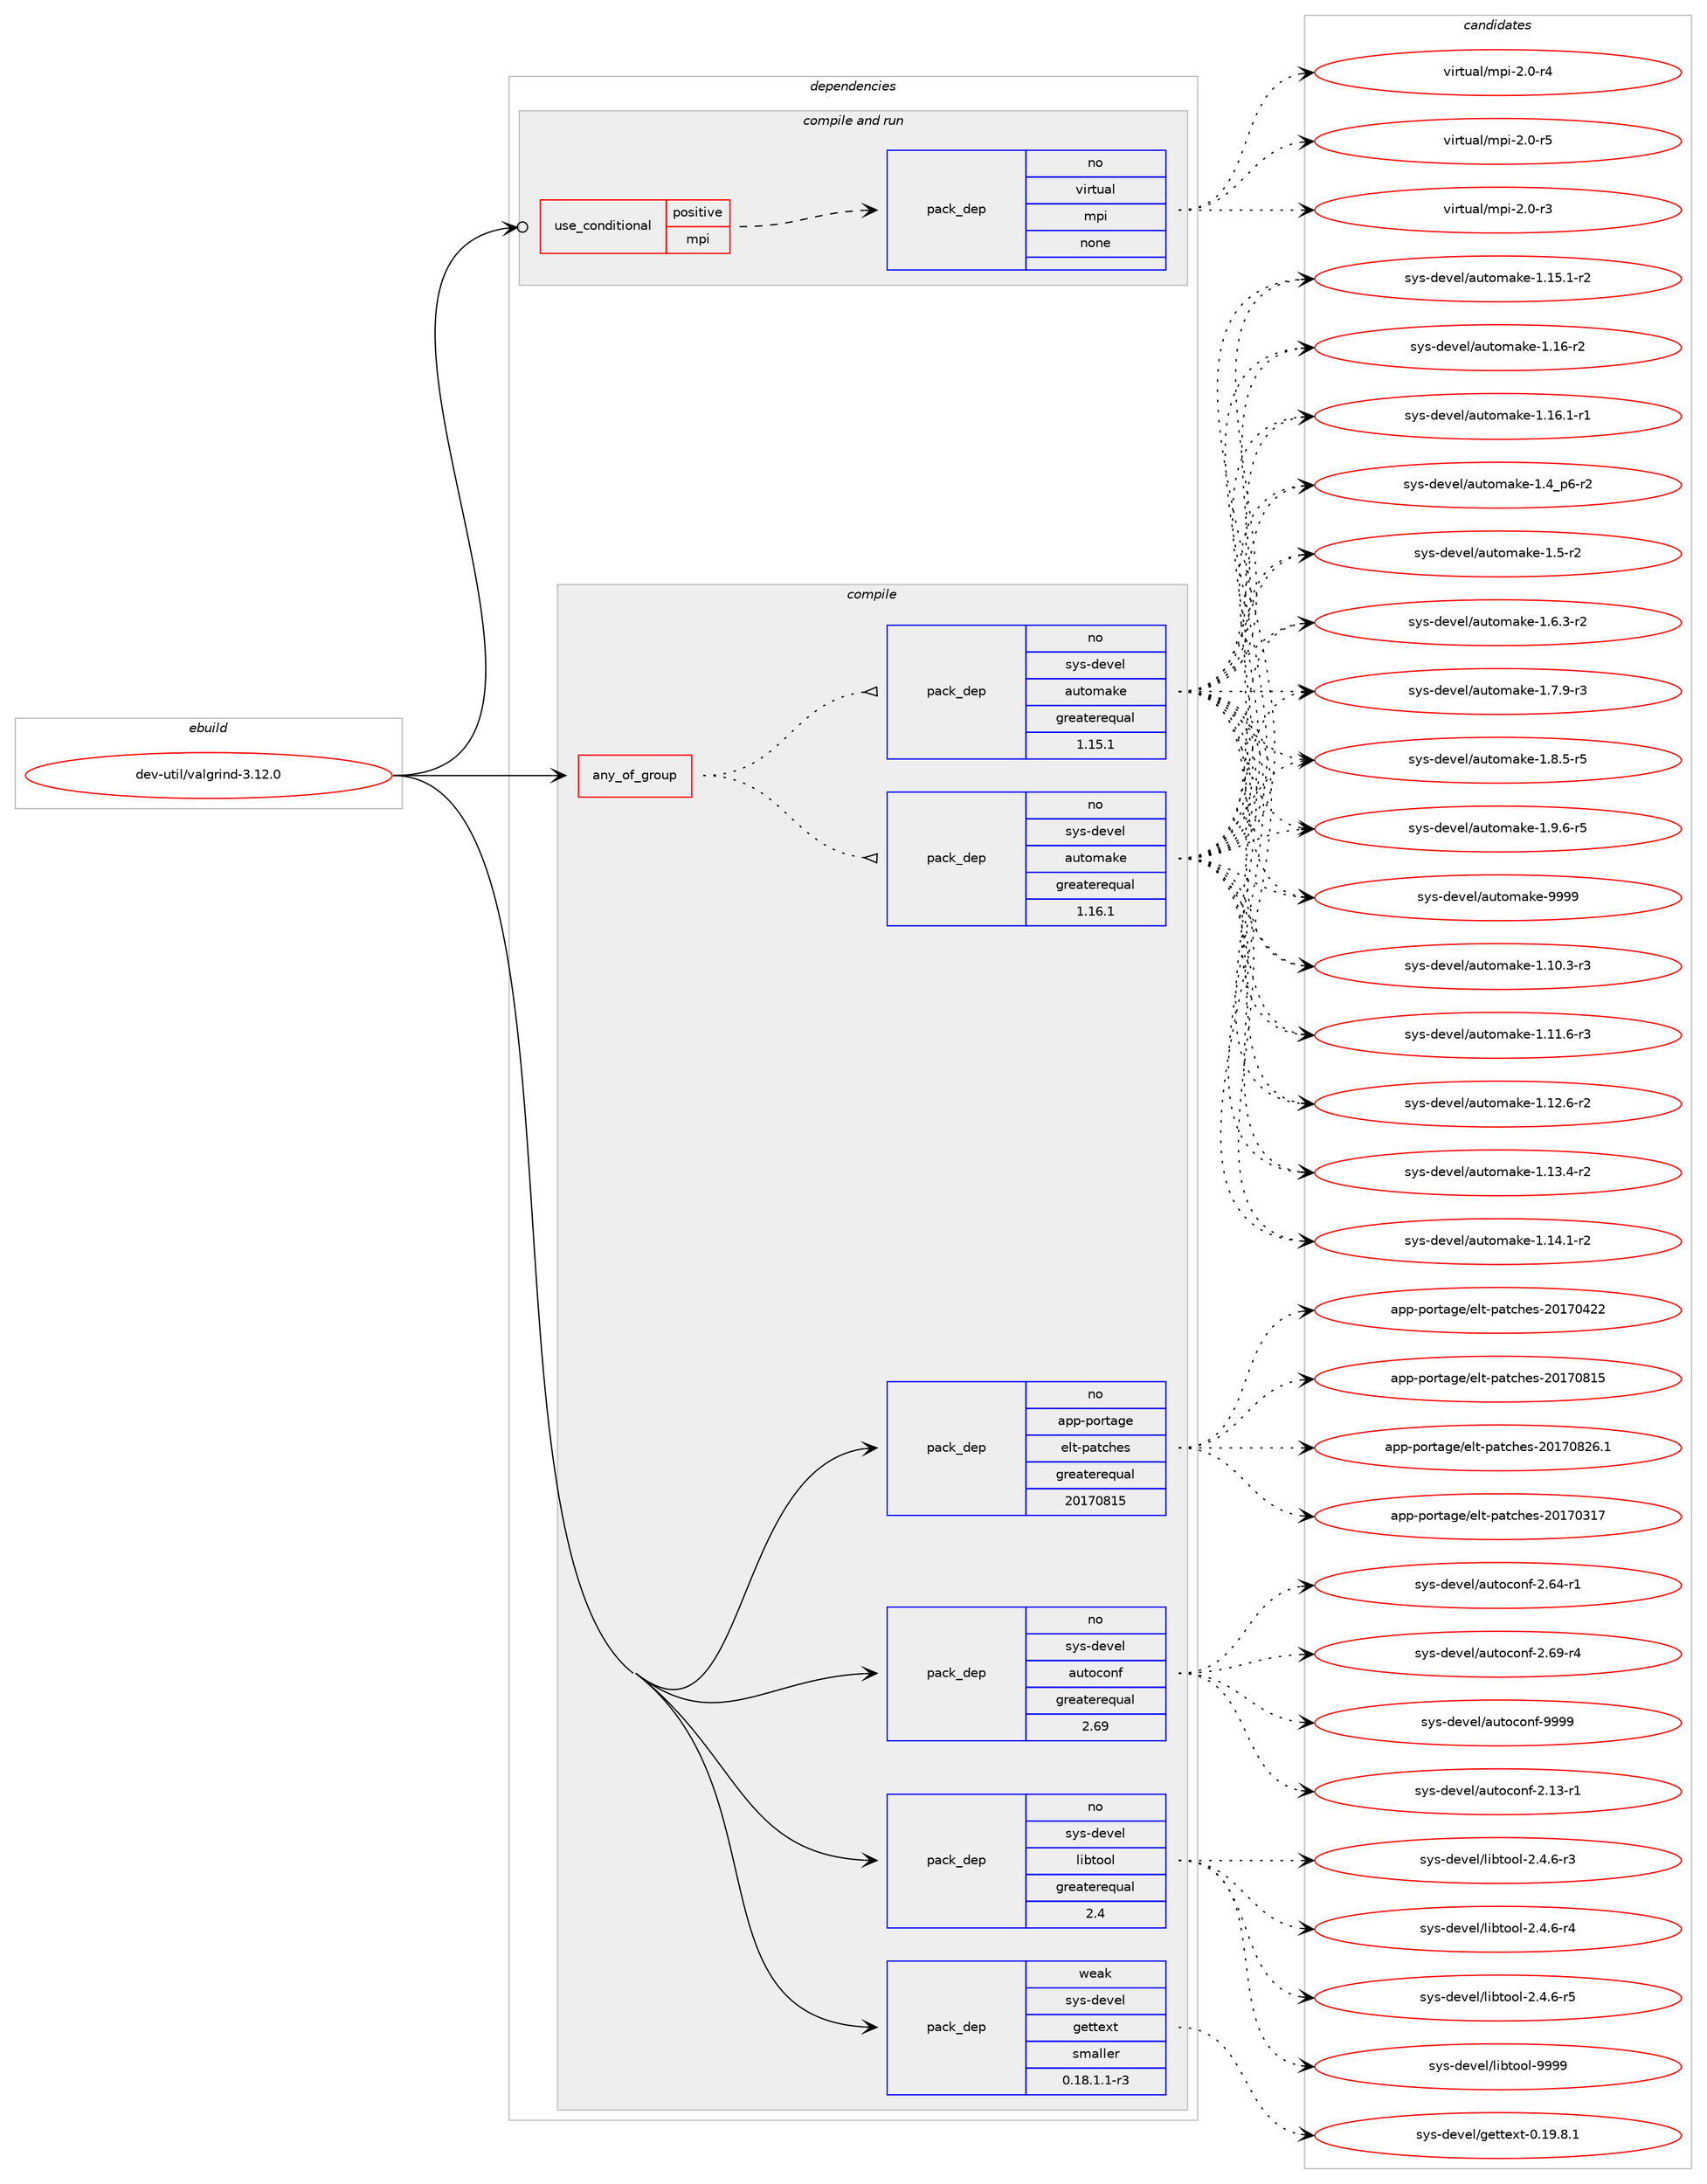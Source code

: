 digraph prolog {

# *************
# Graph options
# *************

newrank=true;
concentrate=true;
compound=true;
graph [rankdir=LR,fontname=Helvetica,fontsize=10,ranksep=1.5];#, ranksep=2.5, nodesep=0.2];
edge  [arrowhead=vee];
node  [fontname=Helvetica,fontsize=10];

# **********
# The ebuild
# **********

subgraph cluster_leftcol {
color=gray;
rank=same;
label=<<i>ebuild</i>>;
id [label="dev-util/valgrind-3.12.0", color=red, width=4, href="../dev-util/valgrind-3.12.0.svg"];
}

# ****************
# The dependencies
# ****************

subgraph cluster_midcol {
color=gray;
label=<<i>dependencies</i>>;
subgraph cluster_compile {
fillcolor="#eeeeee";
style=filled;
label=<<i>compile</i>>;
subgraph any23134 {
dependency1549728 [label=<<TABLE BORDER="0" CELLBORDER="1" CELLSPACING="0" CELLPADDING="4"><TR><TD CELLPADDING="10">any_of_group</TD></TR></TABLE>>, shape=none, color=red];subgraph pack1100796 {
dependency1549729 [label=<<TABLE BORDER="0" CELLBORDER="1" CELLSPACING="0" CELLPADDING="4" WIDTH="220"><TR><TD ROWSPAN="6" CELLPADDING="30">pack_dep</TD></TR><TR><TD WIDTH="110">no</TD></TR><TR><TD>sys-devel</TD></TR><TR><TD>automake</TD></TR><TR><TD>greaterequal</TD></TR><TR><TD>1.16.1</TD></TR></TABLE>>, shape=none, color=blue];
}
dependency1549728:e -> dependency1549729:w [weight=20,style="dotted",arrowhead="oinv"];
subgraph pack1100797 {
dependency1549730 [label=<<TABLE BORDER="0" CELLBORDER="1" CELLSPACING="0" CELLPADDING="4" WIDTH="220"><TR><TD ROWSPAN="6" CELLPADDING="30">pack_dep</TD></TR><TR><TD WIDTH="110">no</TD></TR><TR><TD>sys-devel</TD></TR><TR><TD>automake</TD></TR><TR><TD>greaterequal</TD></TR><TR><TD>1.15.1</TD></TR></TABLE>>, shape=none, color=blue];
}
dependency1549728:e -> dependency1549730:w [weight=20,style="dotted",arrowhead="oinv"];
}
id:e -> dependency1549728:w [weight=20,style="solid",arrowhead="vee"];
subgraph pack1100798 {
dependency1549731 [label=<<TABLE BORDER="0" CELLBORDER="1" CELLSPACING="0" CELLPADDING="4" WIDTH="220"><TR><TD ROWSPAN="6" CELLPADDING="30">pack_dep</TD></TR><TR><TD WIDTH="110">no</TD></TR><TR><TD>app-portage</TD></TR><TR><TD>elt-patches</TD></TR><TR><TD>greaterequal</TD></TR><TR><TD>20170815</TD></TR></TABLE>>, shape=none, color=blue];
}
id:e -> dependency1549731:w [weight=20,style="solid",arrowhead="vee"];
subgraph pack1100799 {
dependency1549732 [label=<<TABLE BORDER="0" CELLBORDER="1" CELLSPACING="0" CELLPADDING="4" WIDTH="220"><TR><TD ROWSPAN="6" CELLPADDING="30">pack_dep</TD></TR><TR><TD WIDTH="110">no</TD></TR><TR><TD>sys-devel</TD></TR><TR><TD>autoconf</TD></TR><TR><TD>greaterequal</TD></TR><TR><TD>2.69</TD></TR></TABLE>>, shape=none, color=blue];
}
id:e -> dependency1549732:w [weight=20,style="solid",arrowhead="vee"];
subgraph pack1100800 {
dependency1549733 [label=<<TABLE BORDER="0" CELLBORDER="1" CELLSPACING="0" CELLPADDING="4" WIDTH="220"><TR><TD ROWSPAN="6" CELLPADDING="30">pack_dep</TD></TR><TR><TD WIDTH="110">no</TD></TR><TR><TD>sys-devel</TD></TR><TR><TD>libtool</TD></TR><TR><TD>greaterequal</TD></TR><TR><TD>2.4</TD></TR></TABLE>>, shape=none, color=blue];
}
id:e -> dependency1549733:w [weight=20,style="solid",arrowhead="vee"];
subgraph pack1100801 {
dependency1549734 [label=<<TABLE BORDER="0" CELLBORDER="1" CELLSPACING="0" CELLPADDING="4" WIDTH="220"><TR><TD ROWSPAN="6" CELLPADDING="30">pack_dep</TD></TR><TR><TD WIDTH="110">weak</TD></TR><TR><TD>sys-devel</TD></TR><TR><TD>gettext</TD></TR><TR><TD>smaller</TD></TR><TR><TD>0.18.1.1-r3</TD></TR></TABLE>>, shape=none, color=blue];
}
id:e -> dependency1549734:w [weight=20,style="solid",arrowhead="vee"];
}
subgraph cluster_compileandrun {
fillcolor="#eeeeee";
style=filled;
label=<<i>compile and run</i>>;
subgraph cond425205 {
dependency1549735 [label=<<TABLE BORDER="0" CELLBORDER="1" CELLSPACING="0" CELLPADDING="4"><TR><TD ROWSPAN="3" CELLPADDING="10">use_conditional</TD></TR><TR><TD>positive</TD></TR><TR><TD>mpi</TD></TR></TABLE>>, shape=none, color=red];
subgraph pack1100802 {
dependency1549736 [label=<<TABLE BORDER="0" CELLBORDER="1" CELLSPACING="0" CELLPADDING="4" WIDTH="220"><TR><TD ROWSPAN="6" CELLPADDING="30">pack_dep</TD></TR><TR><TD WIDTH="110">no</TD></TR><TR><TD>virtual</TD></TR><TR><TD>mpi</TD></TR><TR><TD>none</TD></TR><TR><TD></TD></TR></TABLE>>, shape=none, color=blue];
}
dependency1549735:e -> dependency1549736:w [weight=20,style="dashed",arrowhead="vee"];
}
id:e -> dependency1549735:w [weight=20,style="solid",arrowhead="odotvee"];
}
subgraph cluster_run {
fillcolor="#eeeeee";
style=filled;
label=<<i>run</i>>;
}
}

# **************
# The candidates
# **************

subgraph cluster_choices {
rank=same;
color=gray;
label=<<i>candidates</i>>;

subgraph choice1100796 {
color=black;
nodesep=1;
choice11512111545100101118101108479711711611110997107101454946494846514511451 [label="sys-devel/automake-1.10.3-r3", color=red, width=4,href="../sys-devel/automake-1.10.3-r3.svg"];
choice11512111545100101118101108479711711611110997107101454946494946544511451 [label="sys-devel/automake-1.11.6-r3", color=red, width=4,href="../sys-devel/automake-1.11.6-r3.svg"];
choice11512111545100101118101108479711711611110997107101454946495046544511450 [label="sys-devel/automake-1.12.6-r2", color=red, width=4,href="../sys-devel/automake-1.12.6-r2.svg"];
choice11512111545100101118101108479711711611110997107101454946495146524511450 [label="sys-devel/automake-1.13.4-r2", color=red, width=4,href="../sys-devel/automake-1.13.4-r2.svg"];
choice11512111545100101118101108479711711611110997107101454946495246494511450 [label="sys-devel/automake-1.14.1-r2", color=red, width=4,href="../sys-devel/automake-1.14.1-r2.svg"];
choice11512111545100101118101108479711711611110997107101454946495346494511450 [label="sys-devel/automake-1.15.1-r2", color=red, width=4,href="../sys-devel/automake-1.15.1-r2.svg"];
choice1151211154510010111810110847971171161111099710710145494649544511450 [label="sys-devel/automake-1.16-r2", color=red, width=4,href="../sys-devel/automake-1.16-r2.svg"];
choice11512111545100101118101108479711711611110997107101454946495446494511449 [label="sys-devel/automake-1.16.1-r1", color=red, width=4,href="../sys-devel/automake-1.16.1-r1.svg"];
choice115121115451001011181011084797117116111109971071014549465295112544511450 [label="sys-devel/automake-1.4_p6-r2", color=red, width=4,href="../sys-devel/automake-1.4_p6-r2.svg"];
choice11512111545100101118101108479711711611110997107101454946534511450 [label="sys-devel/automake-1.5-r2", color=red, width=4,href="../sys-devel/automake-1.5-r2.svg"];
choice115121115451001011181011084797117116111109971071014549465446514511450 [label="sys-devel/automake-1.6.3-r2", color=red, width=4,href="../sys-devel/automake-1.6.3-r2.svg"];
choice115121115451001011181011084797117116111109971071014549465546574511451 [label="sys-devel/automake-1.7.9-r3", color=red, width=4,href="../sys-devel/automake-1.7.9-r3.svg"];
choice115121115451001011181011084797117116111109971071014549465646534511453 [label="sys-devel/automake-1.8.5-r5", color=red, width=4,href="../sys-devel/automake-1.8.5-r5.svg"];
choice115121115451001011181011084797117116111109971071014549465746544511453 [label="sys-devel/automake-1.9.6-r5", color=red, width=4,href="../sys-devel/automake-1.9.6-r5.svg"];
choice115121115451001011181011084797117116111109971071014557575757 [label="sys-devel/automake-9999", color=red, width=4,href="../sys-devel/automake-9999.svg"];
dependency1549729:e -> choice11512111545100101118101108479711711611110997107101454946494846514511451:w [style=dotted,weight="100"];
dependency1549729:e -> choice11512111545100101118101108479711711611110997107101454946494946544511451:w [style=dotted,weight="100"];
dependency1549729:e -> choice11512111545100101118101108479711711611110997107101454946495046544511450:w [style=dotted,weight="100"];
dependency1549729:e -> choice11512111545100101118101108479711711611110997107101454946495146524511450:w [style=dotted,weight="100"];
dependency1549729:e -> choice11512111545100101118101108479711711611110997107101454946495246494511450:w [style=dotted,weight="100"];
dependency1549729:e -> choice11512111545100101118101108479711711611110997107101454946495346494511450:w [style=dotted,weight="100"];
dependency1549729:e -> choice1151211154510010111810110847971171161111099710710145494649544511450:w [style=dotted,weight="100"];
dependency1549729:e -> choice11512111545100101118101108479711711611110997107101454946495446494511449:w [style=dotted,weight="100"];
dependency1549729:e -> choice115121115451001011181011084797117116111109971071014549465295112544511450:w [style=dotted,weight="100"];
dependency1549729:e -> choice11512111545100101118101108479711711611110997107101454946534511450:w [style=dotted,weight="100"];
dependency1549729:e -> choice115121115451001011181011084797117116111109971071014549465446514511450:w [style=dotted,weight="100"];
dependency1549729:e -> choice115121115451001011181011084797117116111109971071014549465546574511451:w [style=dotted,weight="100"];
dependency1549729:e -> choice115121115451001011181011084797117116111109971071014549465646534511453:w [style=dotted,weight="100"];
dependency1549729:e -> choice115121115451001011181011084797117116111109971071014549465746544511453:w [style=dotted,weight="100"];
dependency1549729:e -> choice115121115451001011181011084797117116111109971071014557575757:w [style=dotted,weight="100"];
}
subgraph choice1100797 {
color=black;
nodesep=1;
choice11512111545100101118101108479711711611110997107101454946494846514511451 [label="sys-devel/automake-1.10.3-r3", color=red, width=4,href="../sys-devel/automake-1.10.3-r3.svg"];
choice11512111545100101118101108479711711611110997107101454946494946544511451 [label="sys-devel/automake-1.11.6-r3", color=red, width=4,href="../sys-devel/automake-1.11.6-r3.svg"];
choice11512111545100101118101108479711711611110997107101454946495046544511450 [label="sys-devel/automake-1.12.6-r2", color=red, width=4,href="../sys-devel/automake-1.12.6-r2.svg"];
choice11512111545100101118101108479711711611110997107101454946495146524511450 [label="sys-devel/automake-1.13.4-r2", color=red, width=4,href="../sys-devel/automake-1.13.4-r2.svg"];
choice11512111545100101118101108479711711611110997107101454946495246494511450 [label="sys-devel/automake-1.14.1-r2", color=red, width=4,href="../sys-devel/automake-1.14.1-r2.svg"];
choice11512111545100101118101108479711711611110997107101454946495346494511450 [label="sys-devel/automake-1.15.1-r2", color=red, width=4,href="../sys-devel/automake-1.15.1-r2.svg"];
choice1151211154510010111810110847971171161111099710710145494649544511450 [label="sys-devel/automake-1.16-r2", color=red, width=4,href="../sys-devel/automake-1.16-r2.svg"];
choice11512111545100101118101108479711711611110997107101454946495446494511449 [label="sys-devel/automake-1.16.1-r1", color=red, width=4,href="../sys-devel/automake-1.16.1-r1.svg"];
choice115121115451001011181011084797117116111109971071014549465295112544511450 [label="sys-devel/automake-1.4_p6-r2", color=red, width=4,href="../sys-devel/automake-1.4_p6-r2.svg"];
choice11512111545100101118101108479711711611110997107101454946534511450 [label="sys-devel/automake-1.5-r2", color=red, width=4,href="../sys-devel/automake-1.5-r2.svg"];
choice115121115451001011181011084797117116111109971071014549465446514511450 [label="sys-devel/automake-1.6.3-r2", color=red, width=4,href="../sys-devel/automake-1.6.3-r2.svg"];
choice115121115451001011181011084797117116111109971071014549465546574511451 [label="sys-devel/automake-1.7.9-r3", color=red, width=4,href="../sys-devel/automake-1.7.9-r3.svg"];
choice115121115451001011181011084797117116111109971071014549465646534511453 [label="sys-devel/automake-1.8.5-r5", color=red, width=4,href="../sys-devel/automake-1.8.5-r5.svg"];
choice115121115451001011181011084797117116111109971071014549465746544511453 [label="sys-devel/automake-1.9.6-r5", color=red, width=4,href="../sys-devel/automake-1.9.6-r5.svg"];
choice115121115451001011181011084797117116111109971071014557575757 [label="sys-devel/automake-9999", color=red, width=4,href="../sys-devel/automake-9999.svg"];
dependency1549730:e -> choice11512111545100101118101108479711711611110997107101454946494846514511451:w [style=dotted,weight="100"];
dependency1549730:e -> choice11512111545100101118101108479711711611110997107101454946494946544511451:w [style=dotted,weight="100"];
dependency1549730:e -> choice11512111545100101118101108479711711611110997107101454946495046544511450:w [style=dotted,weight="100"];
dependency1549730:e -> choice11512111545100101118101108479711711611110997107101454946495146524511450:w [style=dotted,weight="100"];
dependency1549730:e -> choice11512111545100101118101108479711711611110997107101454946495246494511450:w [style=dotted,weight="100"];
dependency1549730:e -> choice11512111545100101118101108479711711611110997107101454946495346494511450:w [style=dotted,weight="100"];
dependency1549730:e -> choice1151211154510010111810110847971171161111099710710145494649544511450:w [style=dotted,weight="100"];
dependency1549730:e -> choice11512111545100101118101108479711711611110997107101454946495446494511449:w [style=dotted,weight="100"];
dependency1549730:e -> choice115121115451001011181011084797117116111109971071014549465295112544511450:w [style=dotted,weight="100"];
dependency1549730:e -> choice11512111545100101118101108479711711611110997107101454946534511450:w [style=dotted,weight="100"];
dependency1549730:e -> choice115121115451001011181011084797117116111109971071014549465446514511450:w [style=dotted,weight="100"];
dependency1549730:e -> choice115121115451001011181011084797117116111109971071014549465546574511451:w [style=dotted,weight="100"];
dependency1549730:e -> choice115121115451001011181011084797117116111109971071014549465646534511453:w [style=dotted,weight="100"];
dependency1549730:e -> choice115121115451001011181011084797117116111109971071014549465746544511453:w [style=dotted,weight="100"];
dependency1549730:e -> choice115121115451001011181011084797117116111109971071014557575757:w [style=dotted,weight="100"];
}
subgraph choice1100798 {
color=black;
nodesep=1;
choice97112112451121111141169710310147101108116451129711699104101115455048495548514955 [label="app-portage/elt-patches-20170317", color=red, width=4,href="../app-portage/elt-patches-20170317.svg"];
choice97112112451121111141169710310147101108116451129711699104101115455048495548525050 [label="app-portage/elt-patches-20170422", color=red, width=4,href="../app-portage/elt-patches-20170422.svg"];
choice97112112451121111141169710310147101108116451129711699104101115455048495548564953 [label="app-portage/elt-patches-20170815", color=red, width=4,href="../app-portage/elt-patches-20170815.svg"];
choice971121124511211111411697103101471011081164511297116991041011154550484955485650544649 [label="app-portage/elt-patches-20170826.1", color=red, width=4,href="../app-portage/elt-patches-20170826.1.svg"];
dependency1549731:e -> choice97112112451121111141169710310147101108116451129711699104101115455048495548514955:w [style=dotted,weight="100"];
dependency1549731:e -> choice97112112451121111141169710310147101108116451129711699104101115455048495548525050:w [style=dotted,weight="100"];
dependency1549731:e -> choice97112112451121111141169710310147101108116451129711699104101115455048495548564953:w [style=dotted,weight="100"];
dependency1549731:e -> choice971121124511211111411697103101471011081164511297116991041011154550484955485650544649:w [style=dotted,weight="100"];
}
subgraph choice1100799 {
color=black;
nodesep=1;
choice1151211154510010111810110847971171161119911111010245504649514511449 [label="sys-devel/autoconf-2.13-r1", color=red, width=4,href="../sys-devel/autoconf-2.13-r1.svg"];
choice1151211154510010111810110847971171161119911111010245504654524511449 [label="sys-devel/autoconf-2.64-r1", color=red, width=4,href="../sys-devel/autoconf-2.64-r1.svg"];
choice1151211154510010111810110847971171161119911111010245504654574511452 [label="sys-devel/autoconf-2.69-r4", color=red, width=4,href="../sys-devel/autoconf-2.69-r4.svg"];
choice115121115451001011181011084797117116111991111101024557575757 [label="sys-devel/autoconf-9999", color=red, width=4,href="../sys-devel/autoconf-9999.svg"];
dependency1549732:e -> choice1151211154510010111810110847971171161119911111010245504649514511449:w [style=dotted,weight="100"];
dependency1549732:e -> choice1151211154510010111810110847971171161119911111010245504654524511449:w [style=dotted,weight="100"];
dependency1549732:e -> choice1151211154510010111810110847971171161119911111010245504654574511452:w [style=dotted,weight="100"];
dependency1549732:e -> choice115121115451001011181011084797117116111991111101024557575757:w [style=dotted,weight="100"];
}
subgraph choice1100800 {
color=black;
nodesep=1;
choice1151211154510010111810110847108105981161111111084550465246544511451 [label="sys-devel/libtool-2.4.6-r3", color=red, width=4,href="../sys-devel/libtool-2.4.6-r3.svg"];
choice1151211154510010111810110847108105981161111111084550465246544511452 [label="sys-devel/libtool-2.4.6-r4", color=red, width=4,href="../sys-devel/libtool-2.4.6-r4.svg"];
choice1151211154510010111810110847108105981161111111084550465246544511453 [label="sys-devel/libtool-2.4.6-r5", color=red, width=4,href="../sys-devel/libtool-2.4.6-r5.svg"];
choice1151211154510010111810110847108105981161111111084557575757 [label="sys-devel/libtool-9999", color=red, width=4,href="../sys-devel/libtool-9999.svg"];
dependency1549733:e -> choice1151211154510010111810110847108105981161111111084550465246544511451:w [style=dotted,weight="100"];
dependency1549733:e -> choice1151211154510010111810110847108105981161111111084550465246544511452:w [style=dotted,weight="100"];
dependency1549733:e -> choice1151211154510010111810110847108105981161111111084550465246544511453:w [style=dotted,weight="100"];
dependency1549733:e -> choice1151211154510010111810110847108105981161111111084557575757:w [style=dotted,weight="100"];
}
subgraph choice1100801 {
color=black;
nodesep=1;
choice1151211154510010111810110847103101116116101120116454846495746564649 [label="sys-devel/gettext-0.19.8.1", color=red, width=4,href="../sys-devel/gettext-0.19.8.1.svg"];
dependency1549734:e -> choice1151211154510010111810110847103101116116101120116454846495746564649:w [style=dotted,weight="100"];
}
subgraph choice1100802 {
color=black;
nodesep=1;
choice1181051141161179710847109112105455046484511451 [label="virtual/mpi-2.0-r3", color=red, width=4,href="../virtual/mpi-2.0-r3.svg"];
choice1181051141161179710847109112105455046484511452 [label="virtual/mpi-2.0-r4", color=red, width=4,href="../virtual/mpi-2.0-r4.svg"];
choice1181051141161179710847109112105455046484511453 [label="virtual/mpi-2.0-r5", color=red, width=4,href="../virtual/mpi-2.0-r5.svg"];
dependency1549736:e -> choice1181051141161179710847109112105455046484511451:w [style=dotted,weight="100"];
dependency1549736:e -> choice1181051141161179710847109112105455046484511452:w [style=dotted,weight="100"];
dependency1549736:e -> choice1181051141161179710847109112105455046484511453:w [style=dotted,weight="100"];
}
}

}
